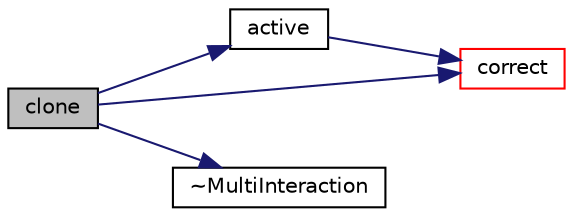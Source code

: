 digraph "clone"
{
  bgcolor="transparent";
  edge [fontname="Helvetica",fontsize="10",labelfontname="Helvetica",labelfontsize="10"];
  node [fontname="Helvetica",fontsize="10",shape=record];
  rankdir="LR";
  Node10 [label="clone",height=0.2,width=0.4,color="black", fillcolor="grey75", style="filled", fontcolor="black"];
  Node10 -> Node11 [color="midnightblue",fontsize="10",style="solid",fontname="Helvetica"];
  Node11 [label="active",height=0.2,width=0.4,color="black",URL="$a25313.html#ad9735e23cb0888fb98e1c5893aecff7e",tooltip="Flag to indicate whether model activates patch interaction model. "];
  Node11 -> Node12 [color="midnightblue",fontsize="10",style="solid",fontname="Helvetica"];
  Node12 [label="correct",height=0.2,width=0.4,color="red",URL="$a25313.html#aa1b559cf24cdec3d37b45e290079352d",tooltip="Apply velocity correction. "];
  Node10 -> Node12 [color="midnightblue",fontsize="10",style="solid",fontname="Helvetica"];
  Node10 -> Node14 [color="midnightblue",fontsize="10",style="solid",fontname="Helvetica"];
  Node14 [label="~MultiInteraction",height=0.2,width=0.4,color="black",URL="$a25313.html#aacbb575ff659244a301188dce69d51e8",tooltip="Destructor. "];
}
